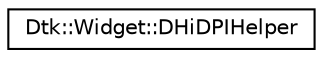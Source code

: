 digraph "类继承关系图"
{
  edge [fontname="Helvetica",fontsize="10",labelfontname="Helvetica",labelfontsize="10"];
  node [fontname="Helvetica",fontsize="10",shape=record];
  rankdir="LR";
  Node0 [label="Dtk::Widget::DHiDPIHelper",height=0.2,width=0.4,color="black", fillcolor="white", style="filled",URL="$class_dtk_1_1_widget_1_1_d_hi_d_p_i_helper.html",tooltip="The DHiDPIHelper class provides helper to help applications support hiDPI. "];
}
